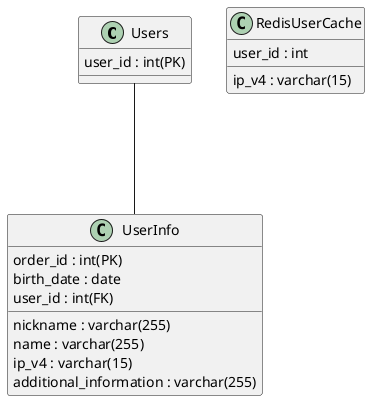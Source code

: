 @startuml
!define ENTITY class 
!define PRIMARY_KEY {field} 
!define FOREIGN_KEY {field}

ENTITY Users {
  PRIMARY_KEY user_id : int(PK)
}

ENTITY UserInfo {
  PRIMARY_KEY order_id : int(PK)
  nickname : varchar(255)
  name : varchar(255)
  birth_date : date
  ip_v4 : varchar(15)
  additional_information : varchar(255)
  FOREIGN_KEY user_id : int(FK)
}

ENTITY RedisUserCache {
  user_id : int
  ip_v4 : varchar(15)
}

Users --- UserInfo

@enduml